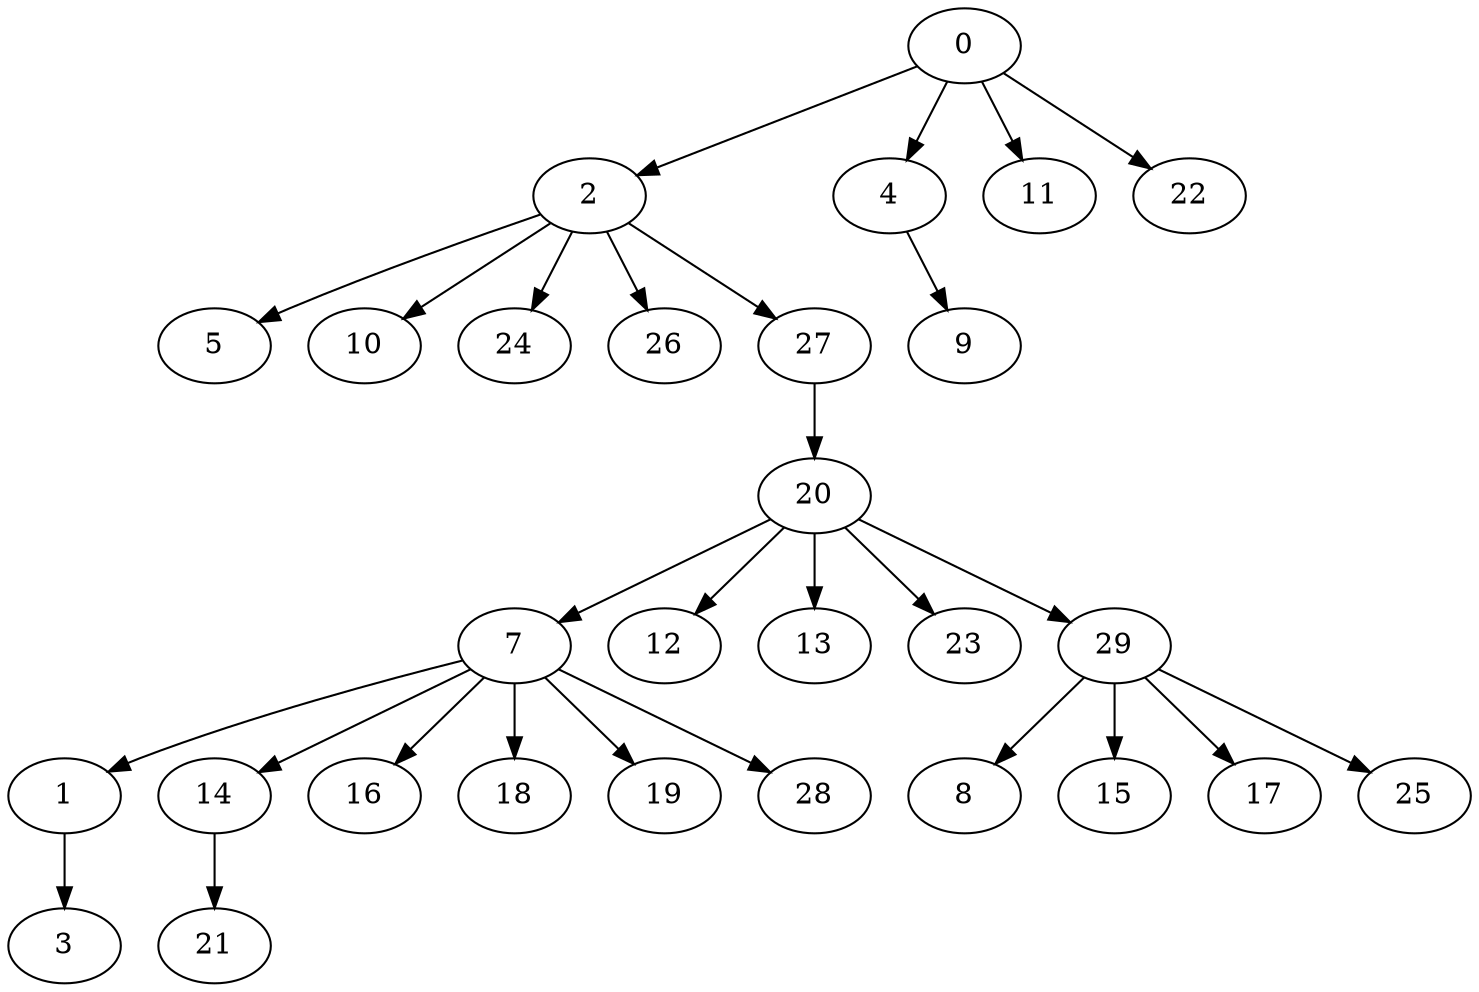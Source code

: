 digraph {
	0 [label=0]
	2 [label=2]
	4 [label=4]
	11 [label=11]
	22 [label=22]
	5 [label=5]
	10 [label=10]
	24 [label=24]
	26 [label=26]
	27 [label=27]
	9 [label=9]
	20 [label=20]
	7 [label=7]
	12 [label=12]
	13 [label=13]
	23 [label=23]
	29 [label=29]
	1 [label=1]
	14 [label=14]
	16 [label=16]
	18 [label=18]
	19 [label=19]
	28 [label=28]
	8 [label=8]
	15 [label=15]
	17 [label=17]
	25 [label=25]
	3 [label=3]
	21 [label=21]
	0 -> 2
	0 -> 4
	0 -> 11
	0 -> 22
	2 -> 5
	2 -> 10
	2 -> 24
	2 -> 26
	2 -> 27
	4 -> 9
	27 -> 20
	20 -> 7
	20 -> 12
	20 -> 13
	20 -> 23
	20 -> 29
	7 -> 1
	7 -> 14
	7 -> 16
	7 -> 18
	7 -> 19
	7 -> 28
	29 -> 8
	29 -> 15
	29 -> 17
	29 -> 25
	1 -> 3
	14 -> 21
}
